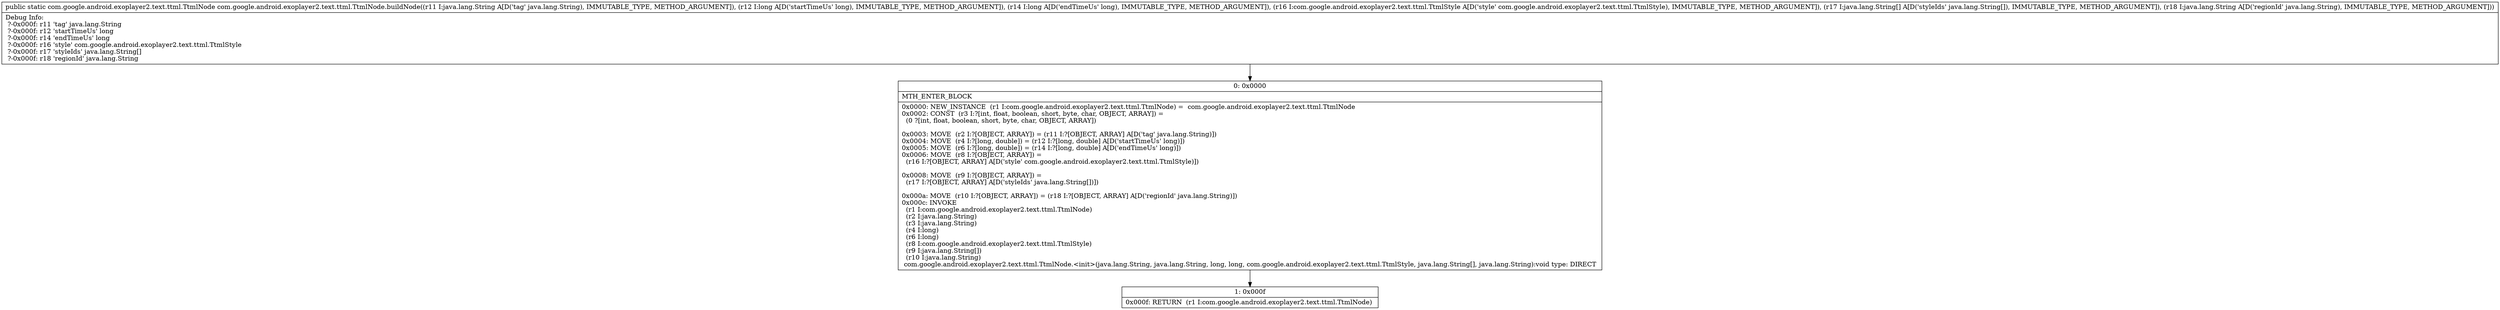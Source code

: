 digraph "CFG forcom.google.android.exoplayer2.text.ttml.TtmlNode.buildNode(Ljava\/lang\/String;JJLcom\/google\/android\/exoplayer2\/text\/ttml\/TtmlStyle;[Ljava\/lang\/String;Ljava\/lang\/String;)Lcom\/google\/android\/exoplayer2\/text\/ttml\/TtmlNode;" {
Node_0 [shape=record,label="{0\:\ 0x0000|MTH_ENTER_BLOCK\l|0x0000: NEW_INSTANCE  (r1 I:com.google.android.exoplayer2.text.ttml.TtmlNode) =  com.google.android.exoplayer2.text.ttml.TtmlNode \l0x0002: CONST  (r3 I:?[int, float, boolean, short, byte, char, OBJECT, ARRAY]) = \l  (0 ?[int, float, boolean, short, byte, char, OBJECT, ARRAY])\l \l0x0003: MOVE  (r2 I:?[OBJECT, ARRAY]) = (r11 I:?[OBJECT, ARRAY] A[D('tag' java.lang.String)]) \l0x0004: MOVE  (r4 I:?[long, double]) = (r12 I:?[long, double] A[D('startTimeUs' long)]) \l0x0005: MOVE  (r6 I:?[long, double]) = (r14 I:?[long, double] A[D('endTimeUs' long)]) \l0x0006: MOVE  (r8 I:?[OBJECT, ARRAY]) = \l  (r16 I:?[OBJECT, ARRAY] A[D('style' com.google.android.exoplayer2.text.ttml.TtmlStyle)])\l \l0x0008: MOVE  (r9 I:?[OBJECT, ARRAY]) = \l  (r17 I:?[OBJECT, ARRAY] A[D('styleIds' java.lang.String[])])\l \l0x000a: MOVE  (r10 I:?[OBJECT, ARRAY]) = (r18 I:?[OBJECT, ARRAY] A[D('regionId' java.lang.String)]) \l0x000c: INVOKE  \l  (r1 I:com.google.android.exoplayer2.text.ttml.TtmlNode)\l  (r2 I:java.lang.String)\l  (r3 I:java.lang.String)\l  (r4 I:long)\l  (r6 I:long)\l  (r8 I:com.google.android.exoplayer2.text.ttml.TtmlStyle)\l  (r9 I:java.lang.String[])\l  (r10 I:java.lang.String)\l com.google.android.exoplayer2.text.ttml.TtmlNode.\<init\>(java.lang.String, java.lang.String, long, long, com.google.android.exoplayer2.text.ttml.TtmlStyle, java.lang.String[], java.lang.String):void type: DIRECT \l}"];
Node_1 [shape=record,label="{1\:\ 0x000f|0x000f: RETURN  (r1 I:com.google.android.exoplayer2.text.ttml.TtmlNode) \l}"];
MethodNode[shape=record,label="{public static com.google.android.exoplayer2.text.ttml.TtmlNode com.google.android.exoplayer2.text.ttml.TtmlNode.buildNode((r11 I:java.lang.String A[D('tag' java.lang.String), IMMUTABLE_TYPE, METHOD_ARGUMENT]), (r12 I:long A[D('startTimeUs' long), IMMUTABLE_TYPE, METHOD_ARGUMENT]), (r14 I:long A[D('endTimeUs' long), IMMUTABLE_TYPE, METHOD_ARGUMENT]), (r16 I:com.google.android.exoplayer2.text.ttml.TtmlStyle A[D('style' com.google.android.exoplayer2.text.ttml.TtmlStyle), IMMUTABLE_TYPE, METHOD_ARGUMENT]), (r17 I:java.lang.String[] A[D('styleIds' java.lang.String[]), IMMUTABLE_TYPE, METHOD_ARGUMENT]), (r18 I:java.lang.String A[D('regionId' java.lang.String), IMMUTABLE_TYPE, METHOD_ARGUMENT]))  | Debug Info:\l  ?\-0x000f: r11 'tag' java.lang.String\l  ?\-0x000f: r12 'startTimeUs' long\l  ?\-0x000f: r14 'endTimeUs' long\l  ?\-0x000f: r16 'style' com.google.android.exoplayer2.text.ttml.TtmlStyle\l  ?\-0x000f: r17 'styleIds' java.lang.String[]\l  ?\-0x000f: r18 'regionId' java.lang.String\l}"];
MethodNode -> Node_0;
Node_0 -> Node_1;
}

